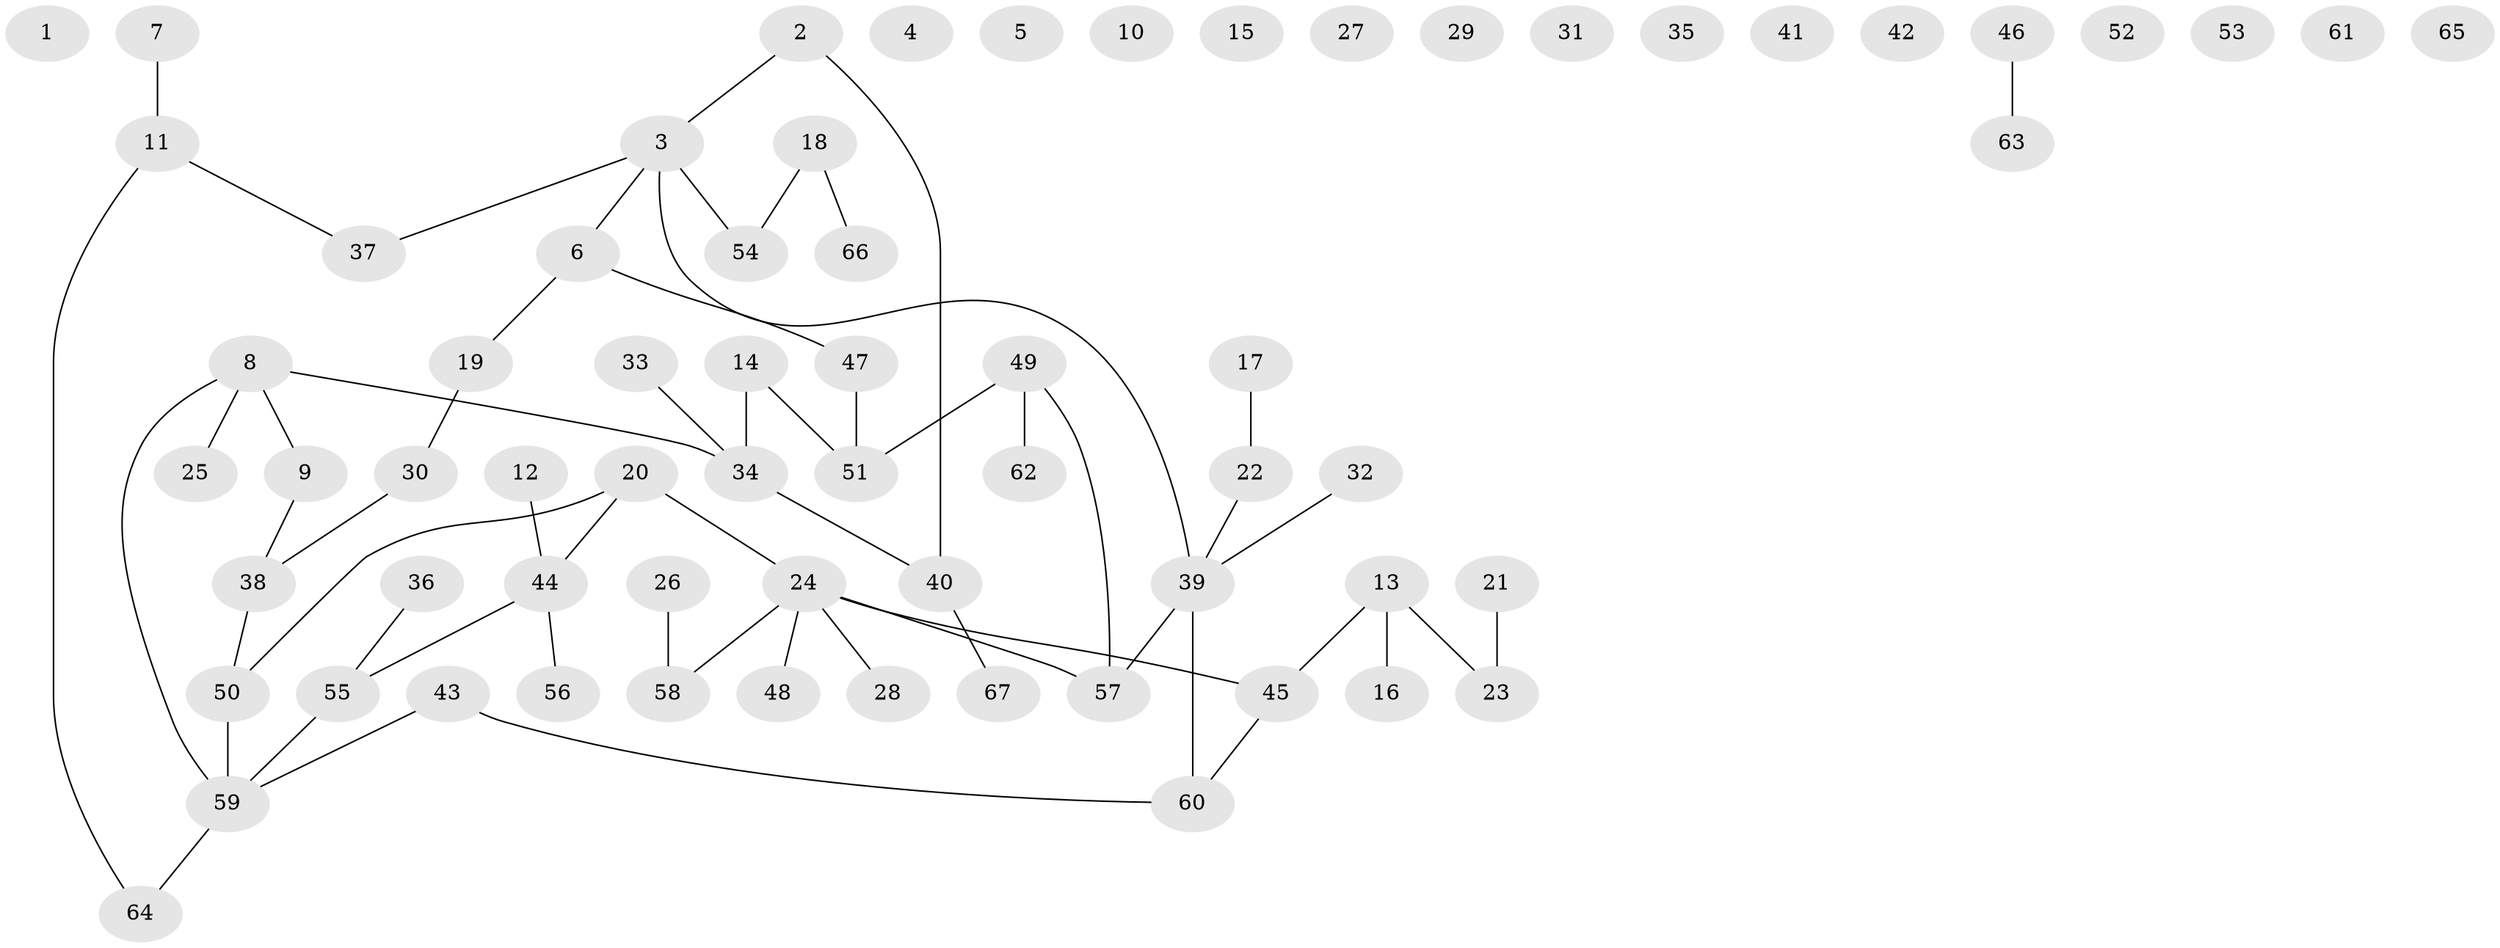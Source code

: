 // Generated by graph-tools (version 1.1) at 2025/25/03/09/25 03:25:22]
// undirected, 67 vertices, 59 edges
graph export_dot {
graph [start="1"]
  node [color=gray90,style=filled];
  1;
  2;
  3;
  4;
  5;
  6;
  7;
  8;
  9;
  10;
  11;
  12;
  13;
  14;
  15;
  16;
  17;
  18;
  19;
  20;
  21;
  22;
  23;
  24;
  25;
  26;
  27;
  28;
  29;
  30;
  31;
  32;
  33;
  34;
  35;
  36;
  37;
  38;
  39;
  40;
  41;
  42;
  43;
  44;
  45;
  46;
  47;
  48;
  49;
  50;
  51;
  52;
  53;
  54;
  55;
  56;
  57;
  58;
  59;
  60;
  61;
  62;
  63;
  64;
  65;
  66;
  67;
  2 -- 3;
  2 -- 40;
  3 -- 6;
  3 -- 37;
  3 -- 39;
  3 -- 54;
  6 -- 19;
  6 -- 47;
  7 -- 11;
  8 -- 9;
  8 -- 25;
  8 -- 34;
  8 -- 59;
  9 -- 38;
  11 -- 37;
  11 -- 64;
  12 -- 44;
  13 -- 16;
  13 -- 23;
  13 -- 45;
  14 -- 34;
  14 -- 51;
  17 -- 22;
  18 -- 54;
  18 -- 66;
  19 -- 30;
  20 -- 24;
  20 -- 44;
  20 -- 50;
  21 -- 23;
  22 -- 39;
  24 -- 28;
  24 -- 45;
  24 -- 48;
  24 -- 57;
  24 -- 58;
  26 -- 58;
  30 -- 38;
  32 -- 39;
  33 -- 34;
  34 -- 40;
  36 -- 55;
  38 -- 50;
  39 -- 57;
  39 -- 60;
  40 -- 67;
  43 -- 59;
  43 -- 60;
  44 -- 55;
  44 -- 56;
  45 -- 60;
  46 -- 63;
  47 -- 51;
  49 -- 51;
  49 -- 57;
  49 -- 62;
  50 -- 59;
  55 -- 59;
  59 -- 64;
}
